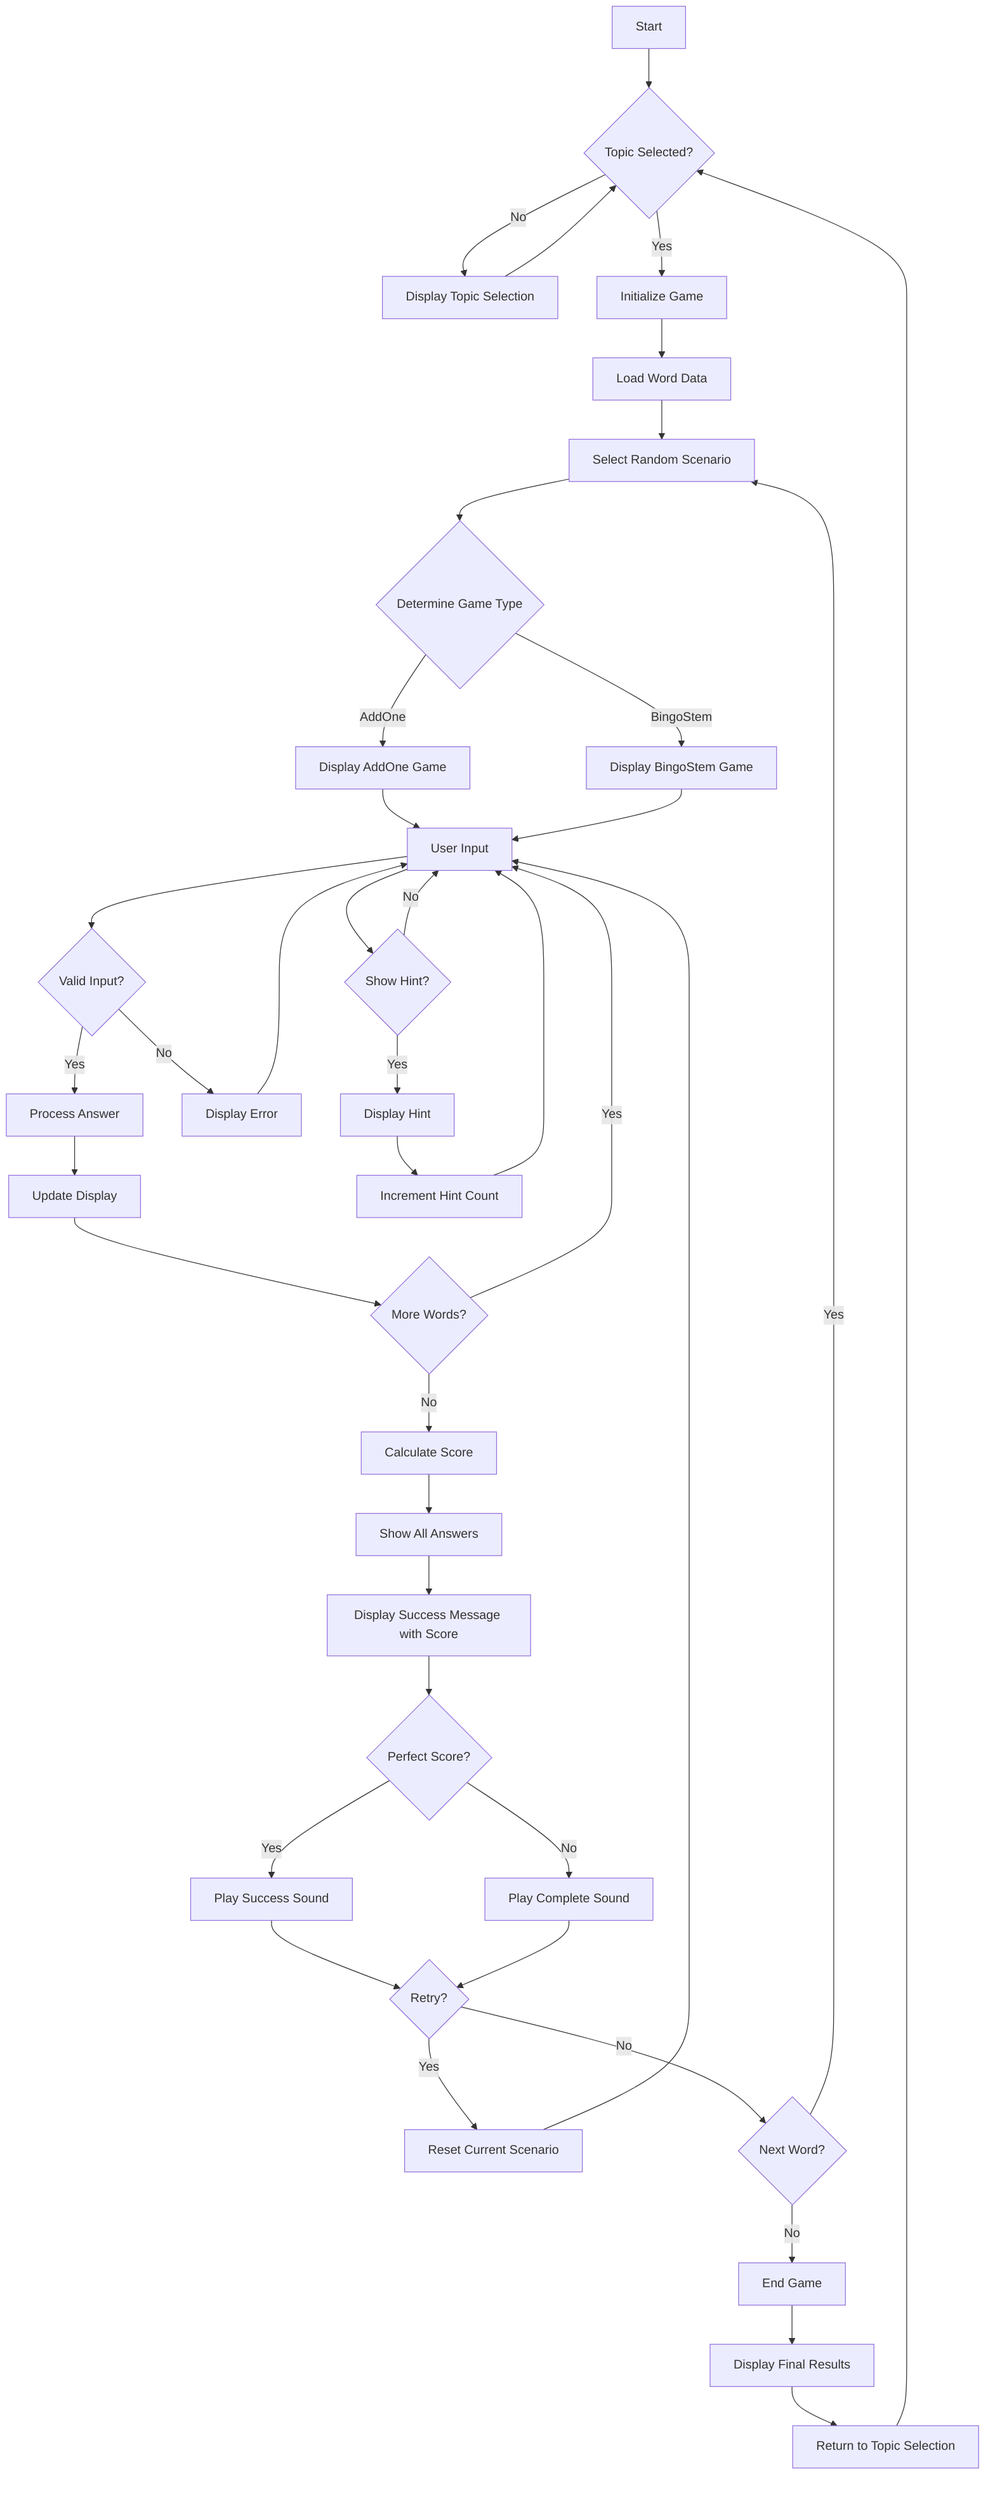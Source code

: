 graph TD
    A[Start] --> B{Topic Selected?}
    B -->|No| C[Display Topic Selection]
    C --> B
    B -->|Yes| D[Initialize Game]
    D --> E[Load Word Data]
    E --> F[Select Random Scenario]
    F --> G{Determine Game Type}
    G -->|AddOne| H[Display AddOne Game]
    G -->|BingoStem| I[Display BingoStem Game]
    H --> J[User Input]
    I --> J
    J --> K{Valid Input?}
    K -->|Yes| L[Process Answer]
    K -->|No| M[Display Error]
    L --> N[Update Display]
    M --> J
    N --> O{More Words?}
    O -->|Yes| J
    O -->|No| P[Calculate Score]
    P --> Q[Show All Answers]
    Q --> R[Display Success Message with Score]
    R --> S{Perfect Score?}
    S -->|Yes| T[Play Success Sound]
    S -->|No| U[Play Complete Sound]
    T --> V{Retry?}
    U --> V
    V -->|Yes| W[Reset Current Scenario]
    W --> J
    V -->|No| X{Next Word?}
    X -->|Yes| F
    X -->|No| Y[End Game]
    Y --> Z[Display Final Results]
    Z --> AA[Return to Topic Selection]
    AA --> B
    J --> BB{Show Hint?}
    BB -->|Yes| CC[Display Hint]
    CC --> DD[Increment Hint Count]
    DD --> J
    BB -->|No| J
